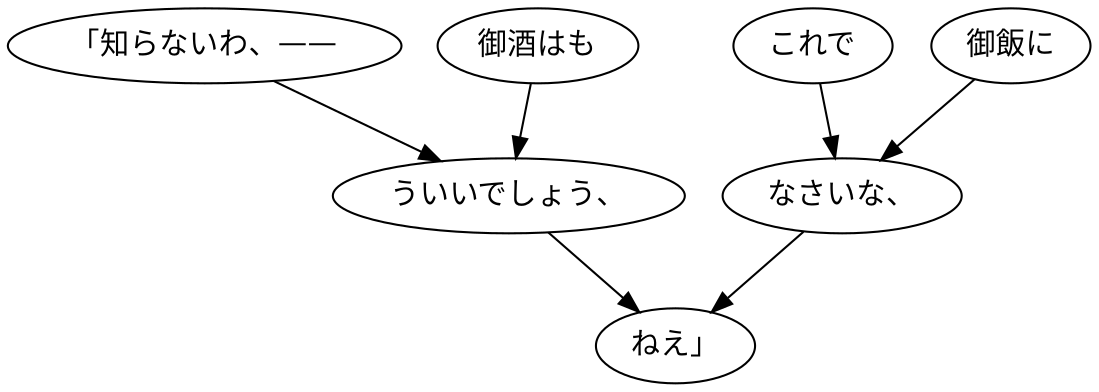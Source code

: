 digraph graph4624 {
	node0 [label="「知らないわ、——"];
	node1 [label="御酒はも"];
	node2 [label="ういいでしょう、"];
	node3 [label="これで"];
	node4 [label="御飯に"];
	node5 [label="なさいな、"];
	node6 [label="ねえ」"];
	node0 -> node2;
	node1 -> node2;
	node2 -> node6;
	node3 -> node5;
	node4 -> node5;
	node5 -> node6;
}

